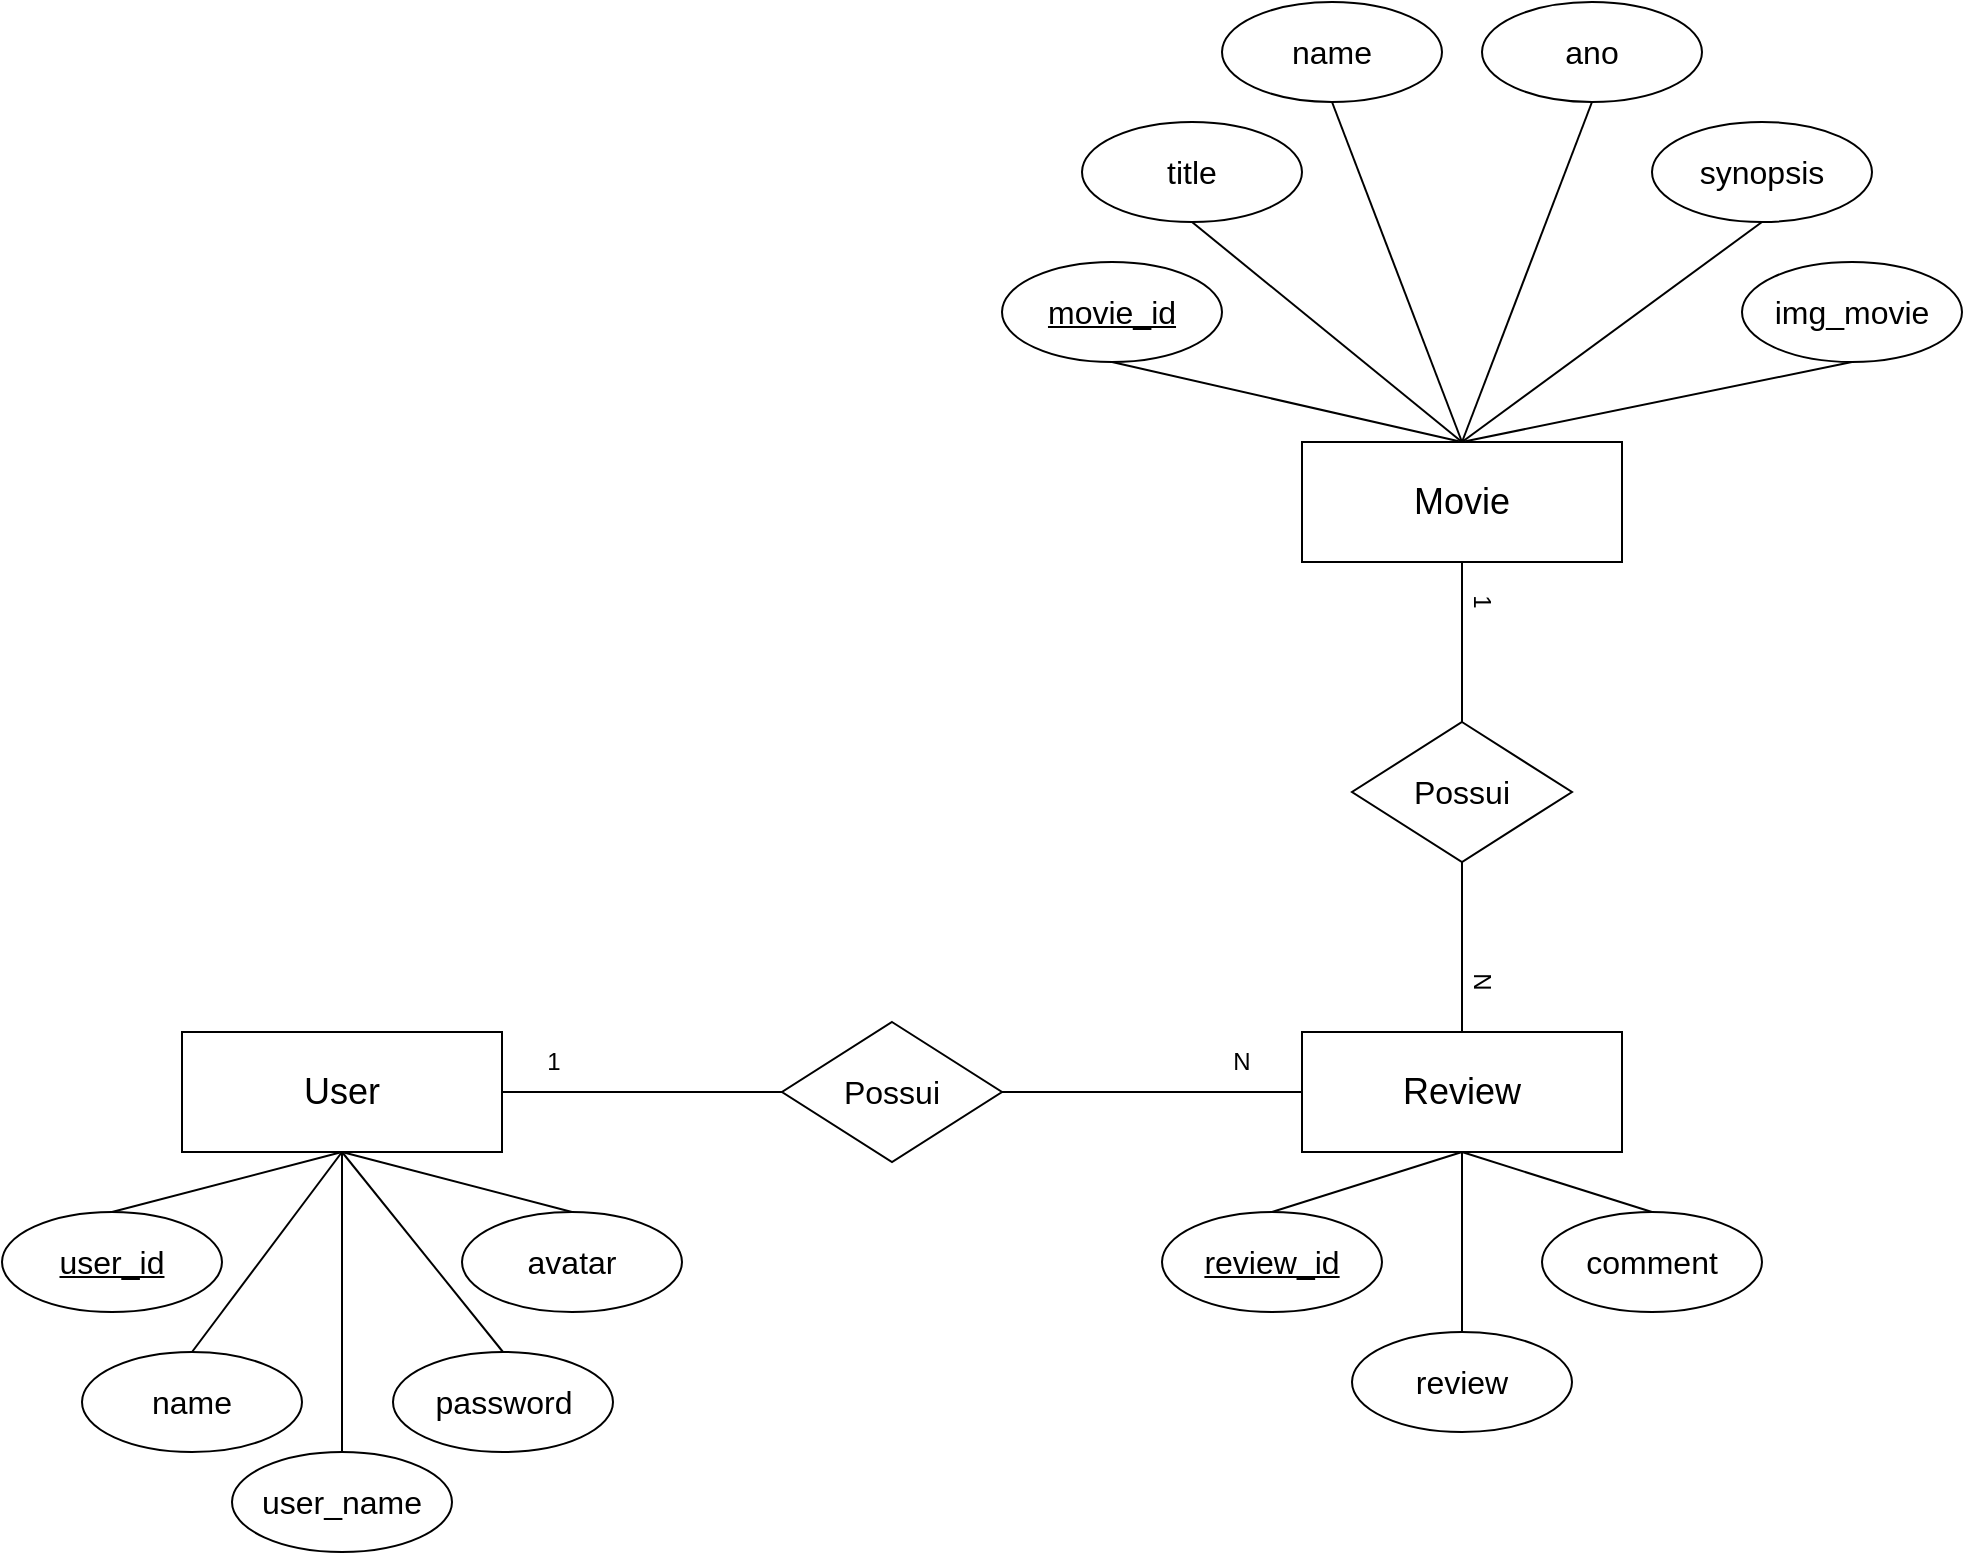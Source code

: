<mxfile version="23.1.3" type="device">
  <diagram id="Y38_nJo1P7cjdDCQHdgo" name="Página-1">
    <mxGraphModel dx="1114" dy="1769" grid="1" gridSize="10" guides="1" tooltips="1" connect="1" arrows="1" fold="1" page="1" pageScale="1" pageWidth="827" pageHeight="1169" math="0" shadow="0">
      <root>
        <mxCell id="0" />
        <mxCell id="1" parent="0" />
        <mxCell id="OMGasGMETHVN865JoTGu-13" style="rounded=0;orthogonalLoop=1;jettySize=auto;html=1;exitX=0.5;exitY=1;exitDx=0;exitDy=0;entryX=0.5;entryY=0;entryDx=0;entryDy=0;endArrow=none;endFill=0;" parent="1" source="OMGasGMETHVN865JoTGu-1" target="OMGasGMETHVN865JoTGu-7" edge="1">
          <mxGeometry relative="1" as="geometry" />
        </mxCell>
        <mxCell id="OMGasGMETHVN865JoTGu-14" style="rounded=0;orthogonalLoop=1;jettySize=auto;html=1;exitX=0.5;exitY=1;exitDx=0;exitDy=0;entryX=0.5;entryY=0;entryDx=0;entryDy=0;endArrow=none;endFill=0;" parent="1" source="OMGasGMETHVN865JoTGu-1" target="OMGasGMETHVN865JoTGu-3" edge="1">
          <mxGeometry relative="1" as="geometry" />
        </mxCell>
        <mxCell id="OMGasGMETHVN865JoTGu-16" style="rounded=0;orthogonalLoop=1;jettySize=auto;html=1;exitX=0.5;exitY=1;exitDx=0;exitDy=0;entryX=0.5;entryY=0;entryDx=0;entryDy=0;endArrow=none;endFill=0;" parent="1" source="OMGasGMETHVN865JoTGu-1" target="OMGasGMETHVN865JoTGu-11" edge="1">
          <mxGeometry relative="1" as="geometry" />
        </mxCell>
        <mxCell id="OMGasGMETHVN865JoTGu-19" style="rounded=0;orthogonalLoop=1;jettySize=auto;html=1;exitX=0.5;exitY=1;exitDx=0;exitDy=0;entryX=0.5;entryY=0;entryDx=0;entryDy=0;endArrow=none;endFill=0;" parent="1" source="OMGasGMETHVN865JoTGu-1" target="OMGasGMETHVN865JoTGu-9" edge="1">
          <mxGeometry relative="1" as="geometry" />
        </mxCell>
        <mxCell id="OMGasGMETHVN865JoTGu-20" style="rounded=0;orthogonalLoop=1;jettySize=auto;html=1;exitX=0.5;exitY=1;exitDx=0;exitDy=0;entryX=0.5;entryY=0;entryDx=0;entryDy=0;endArrow=none;endFill=0;" parent="1" source="OMGasGMETHVN865JoTGu-1" target="OMGasGMETHVN865JoTGu-5" edge="1">
          <mxGeometry relative="1" as="geometry" />
        </mxCell>
        <mxCell id="OMGasGMETHVN865JoTGu-1" value="" style="rounded=0;whiteSpace=wrap;html=1;" parent="1" vertex="1">
          <mxGeometry x="120" y="295" width="160" height="60" as="geometry" />
        </mxCell>
        <mxCell id="OMGasGMETHVN865JoTGu-2" value="&lt;font style=&quot;font-size: 18px;&quot;&gt;User&lt;br&gt;&lt;/font&gt;" style="text;html=1;strokeColor=none;fillColor=none;align=center;verticalAlign=middle;whiteSpace=wrap;rounded=0;" parent="1" vertex="1">
          <mxGeometry x="150" y="310" width="100" height="30" as="geometry" />
        </mxCell>
        <mxCell id="OMGasGMETHVN865JoTGu-3" value="" style="ellipse;whiteSpace=wrap;html=1;" parent="1" vertex="1">
          <mxGeometry x="30" y="385" width="110" height="50" as="geometry" />
        </mxCell>
        <mxCell id="OMGasGMETHVN865JoTGu-4" value="user_id" style="text;html=1;strokeColor=none;fillColor=none;align=center;verticalAlign=middle;whiteSpace=wrap;rounded=0;strokeWidth=2;fontSize=16;fontStyle=4" parent="1" vertex="1">
          <mxGeometry x="55" y="395" width="60" height="30" as="geometry" />
        </mxCell>
        <mxCell id="OMGasGMETHVN865JoTGu-5" value="" style="ellipse;whiteSpace=wrap;html=1;" parent="1" vertex="1">
          <mxGeometry x="70" y="455" width="110" height="50" as="geometry" />
        </mxCell>
        <mxCell id="OMGasGMETHVN865JoTGu-6" value="name" style="text;html=1;strokeColor=none;fillColor=none;align=center;verticalAlign=middle;whiteSpace=wrap;rounded=0;strokeWidth=2;fontSize=16;" parent="1" vertex="1">
          <mxGeometry x="95" y="465" width="60" height="30" as="geometry" />
        </mxCell>
        <mxCell id="OMGasGMETHVN865JoTGu-7" value="" style="ellipse;whiteSpace=wrap;html=1;" parent="1" vertex="1">
          <mxGeometry x="145" y="505" width="110" height="50" as="geometry" />
        </mxCell>
        <mxCell id="OMGasGMETHVN865JoTGu-8" value="user_name" style="text;html=1;strokeColor=none;fillColor=none;align=center;verticalAlign=middle;whiteSpace=wrap;rounded=0;strokeWidth=2;fontSize=16;" parent="1" vertex="1">
          <mxGeometry x="170" y="515" width="60" height="30" as="geometry" />
        </mxCell>
        <mxCell id="OMGasGMETHVN865JoTGu-9" value="" style="ellipse;whiteSpace=wrap;html=1;" parent="1" vertex="1">
          <mxGeometry x="225.5" y="455" width="110" height="50" as="geometry" />
        </mxCell>
        <mxCell id="OMGasGMETHVN865JoTGu-10" value="password" style="text;html=1;strokeColor=none;fillColor=none;align=center;verticalAlign=middle;whiteSpace=wrap;rounded=0;strokeWidth=2;fontSize=16;" parent="1" vertex="1">
          <mxGeometry x="250.5" y="465" width="60" height="30" as="geometry" />
        </mxCell>
        <mxCell id="OMGasGMETHVN865JoTGu-11" value="" style="ellipse;whiteSpace=wrap;html=1;" parent="1" vertex="1">
          <mxGeometry x="260" y="385" width="110" height="50" as="geometry" />
        </mxCell>
        <mxCell id="OMGasGMETHVN865JoTGu-12" value="avatar" style="text;html=1;strokeColor=none;fillColor=none;align=center;verticalAlign=middle;whiteSpace=wrap;rounded=0;strokeWidth=2;fontSize=16;" parent="1" vertex="1">
          <mxGeometry x="285" y="395" width="60" height="30" as="geometry" />
        </mxCell>
        <mxCell id="OMGasGMETHVN865JoTGu-21" style="rounded=0;orthogonalLoop=1;jettySize=auto;html=1;exitX=0.5;exitY=1;exitDx=0;exitDy=0;entryX=0.5;entryY=0;entryDx=0;entryDy=0;endArrow=none;endFill=0;" parent="1" source="OMGasGMETHVN865JoTGu-26" target="OMGasGMETHVN865JoTGu-32" edge="1">
          <mxGeometry relative="1" as="geometry" />
        </mxCell>
        <mxCell id="OMGasGMETHVN865JoTGu-22" style="rounded=0;orthogonalLoop=1;jettySize=auto;html=1;exitX=0.5;exitY=1;exitDx=0;exitDy=0;entryX=0.5;entryY=0;entryDx=0;entryDy=0;endArrow=none;endFill=0;" parent="1" source="OMGasGMETHVN865JoTGu-26" target="OMGasGMETHVN865JoTGu-28" edge="1">
          <mxGeometry relative="1" as="geometry" />
        </mxCell>
        <mxCell id="OMGasGMETHVN865JoTGu-25" style="rounded=0;orthogonalLoop=1;jettySize=auto;html=1;exitX=0.5;exitY=1;exitDx=0;exitDy=0;entryX=0.5;entryY=0;entryDx=0;entryDy=0;endArrow=none;endFill=0;" parent="1" source="OMGasGMETHVN865JoTGu-26" target="OMGasGMETHVN865JoTGu-30" edge="1">
          <mxGeometry relative="1" as="geometry" />
        </mxCell>
        <mxCell id="OMGasGMETHVN865JoTGu-26" value="" style="rounded=0;whiteSpace=wrap;html=1;" parent="1" vertex="1">
          <mxGeometry x="680" y="295" width="160" height="60" as="geometry" />
        </mxCell>
        <mxCell id="OMGasGMETHVN865JoTGu-27" value="&lt;font style=&quot;font-size: 18px;&quot;&gt;Review&lt;br&gt;&lt;/font&gt;" style="text;html=1;strokeColor=none;fillColor=none;align=center;verticalAlign=middle;whiteSpace=wrap;rounded=0;" parent="1" vertex="1">
          <mxGeometry x="710" y="310" width="100" height="30" as="geometry" />
        </mxCell>
        <mxCell id="OMGasGMETHVN865JoTGu-28" value="" style="ellipse;whiteSpace=wrap;html=1;" parent="1" vertex="1">
          <mxGeometry x="610" y="385" width="110" height="50" as="geometry" />
        </mxCell>
        <mxCell id="OMGasGMETHVN865JoTGu-29" value="review_id" style="text;html=1;strokeColor=none;fillColor=none;align=center;verticalAlign=middle;whiteSpace=wrap;rounded=0;strokeWidth=2;fontSize=16;fontStyle=4" parent="1" vertex="1">
          <mxGeometry x="635" y="395" width="60" height="30" as="geometry" />
        </mxCell>
        <mxCell id="OMGasGMETHVN865JoTGu-30" value="" style="ellipse;whiteSpace=wrap;html=1;" parent="1" vertex="1">
          <mxGeometry x="705" y="445" width="110" height="50" as="geometry" />
        </mxCell>
        <mxCell id="OMGasGMETHVN865JoTGu-31" value="review" style="text;html=1;strokeColor=none;fillColor=none;align=center;verticalAlign=middle;whiteSpace=wrap;rounded=0;strokeWidth=2;fontSize=16;" parent="1" vertex="1">
          <mxGeometry x="730" y="455" width="60" height="30" as="geometry" />
        </mxCell>
        <mxCell id="OMGasGMETHVN865JoTGu-32" value="" style="ellipse;whiteSpace=wrap;html=1;" parent="1" vertex="1">
          <mxGeometry x="800" y="385" width="110" height="50" as="geometry" />
        </mxCell>
        <mxCell id="OMGasGMETHVN865JoTGu-33" value="comment" style="text;html=1;strokeColor=none;fillColor=none;align=center;verticalAlign=middle;whiteSpace=wrap;rounded=0;strokeWidth=2;fontSize=16;" parent="1" vertex="1">
          <mxGeometry x="825" y="395" width="60" height="30" as="geometry" />
        </mxCell>
        <mxCell id="OMGasGMETHVN865JoTGu-39" style="rounded=0;orthogonalLoop=1;jettySize=auto;html=1;exitX=1;exitY=0.5;exitDx=0;exitDy=0;entryX=0;entryY=0.5;entryDx=0;entryDy=0;endArrow=none;endFill=0;" parent="1" source="OMGasGMETHVN865JoTGu-38" target="OMGasGMETHVN865JoTGu-26" edge="1">
          <mxGeometry relative="1" as="geometry" />
        </mxCell>
        <mxCell id="OMGasGMETHVN865JoTGu-40" style="rounded=0;orthogonalLoop=1;jettySize=auto;html=1;exitX=0;exitY=0.5;exitDx=0;exitDy=0;entryX=1;entryY=0.5;entryDx=0;entryDy=0;endArrow=none;endFill=0;" parent="1" source="OMGasGMETHVN865JoTGu-38" target="OMGasGMETHVN865JoTGu-1" edge="1">
          <mxGeometry relative="1" as="geometry" />
        </mxCell>
        <mxCell id="OMGasGMETHVN865JoTGu-38" value="" style="rhombus;whiteSpace=wrap;html=1;" parent="1" vertex="1">
          <mxGeometry x="420" y="290" width="110" height="70" as="geometry" />
        </mxCell>
        <mxCell id="OMGasGMETHVN865JoTGu-41" value="&lt;font style=&quot;font-size: 16px;&quot;&gt;Possui&lt;/font&gt;" style="text;html=1;strokeColor=none;fillColor=none;align=center;verticalAlign=middle;whiteSpace=wrap;rounded=0;" parent="1" vertex="1">
          <mxGeometry x="445" y="310" width="60" height="30" as="geometry" />
        </mxCell>
        <mxCell id="OMGasGMETHVN865JoTGu-61" style="rounded=0;orthogonalLoop=1;jettySize=auto;html=1;exitX=0.5;exitY=1;exitDx=0;exitDy=0;entryX=0.5;entryY=0;entryDx=0;entryDy=0;endArrow=none;endFill=0;" parent="1" source="OMGasGMETHVN865JoTGu-47" target="OMGasGMETHVN865JoTGu-59" edge="1">
          <mxGeometry relative="1" as="geometry" />
        </mxCell>
        <mxCell id="OMGasGMETHVN865JoTGu-75" style="rounded=0;orthogonalLoop=1;jettySize=auto;html=1;exitX=0.5;exitY=0;exitDx=0;exitDy=0;entryX=0.5;entryY=1;entryDx=0;entryDy=0;endArrow=none;endFill=0;" parent="1" source="OMGasGMETHVN865JoTGu-47" target="OMGasGMETHVN865JoTGu-73" edge="1">
          <mxGeometry relative="1" as="geometry" />
        </mxCell>
        <mxCell id="OMGasGMETHVN865JoTGu-47" value="" style="rounded=0;whiteSpace=wrap;html=1;" parent="1" vertex="1">
          <mxGeometry x="680" width="160" height="60" as="geometry" />
        </mxCell>
        <mxCell id="OMGasGMETHVN865JoTGu-48" value="&lt;font style=&quot;font-size: 18px;&quot;&gt;Movie&lt;br&gt;&lt;/font&gt;" style="text;html=1;strokeColor=none;fillColor=none;align=center;verticalAlign=middle;whiteSpace=wrap;rounded=0;" parent="1" vertex="1">
          <mxGeometry x="710" y="15" width="100" height="30" as="geometry" />
        </mxCell>
        <mxCell id="OMGasGMETHVN865JoTGu-62" style="rounded=0;orthogonalLoop=1;jettySize=auto;html=1;exitX=0.5;exitY=1;exitDx=0;exitDy=0;entryX=0.5;entryY=0;entryDx=0;entryDy=0;endArrow=none;endFill=0;" parent="1" source="OMGasGMETHVN865JoTGu-59" target="OMGasGMETHVN865JoTGu-26" edge="1">
          <mxGeometry relative="1" as="geometry" />
        </mxCell>
        <mxCell id="OMGasGMETHVN865JoTGu-59" value="" style="rhombus;whiteSpace=wrap;html=1;" parent="1" vertex="1">
          <mxGeometry x="705" y="140" width="110" height="70" as="geometry" />
        </mxCell>
        <mxCell id="OMGasGMETHVN865JoTGu-60" value="&lt;font style=&quot;font-size: 16px;&quot;&gt;Possui&lt;/font&gt;" style="text;html=1;strokeColor=none;fillColor=none;align=center;verticalAlign=middle;whiteSpace=wrap;rounded=0;" parent="1" vertex="1">
          <mxGeometry x="730" y="160" width="60" height="30" as="geometry" />
        </mxCell>
        <mxCell id="OMGasGMETHVN865JoTGu-80" style="rounded=0;orthogonalLoop=1;jettySize=auto;html=1;exitX=0.5;exitY=1;exitDx=0;exitDy=0;entryX=0.5;entryY=0;entryDx=0;entryDy=0;endArrow=none;endFill=0;" parent="1" source="OMGasGMETHVN865JoTGu-63" target="OMGasGMETHVN865JoTGu-47" edge="1">
          <mxGeometry relative="1" as="geometry" />
        </mxCell>
        <mxCell id="OMGasGMETHVN865JoTGu-63" value="" style="ellipse;whiteSpace=wrap;html=1;" parent="1" vertex="1">
          <mxGeometry x="530" y="-90" width="110" height="50" as="geometry" />
        </mxCell>
        <mxCell id="OMGasGMETHVN865JoTGu-64" value="movie_id" style="text;html=1;strokeColor=none;fillColor=none;align=center;verticalAlign=middle;whiteSpace=wrap;rounded=0;strokeWidth=2;fontSize=16;fontStyle=4" parent="1" vertex="1">
          <mxGeometry x="555" y="-80" width="60" height="30" as="geometry" />
        </mxCell>
        <mxCell id="OMGasGMETHVN865JoTGu-65" value="" style="ellipse;whiteSpace=wrap;html=1;" parent="1" vertex="1">
          <mxGeometry x="570" y="-160" width="110" height="50" as="geometry" />
        </mxCell>
        <mxCell id="OMGasGMETHVN865JoTGu-66" value="title" style="text;html=1;strokeColor=none;fillColor=none;align=center;verticalAlign=middle;whiteSpace=wrap;rounded=0;strokeWidth=2;fontSize=16;fontStyle=0" parent="1" vertex="1">
          <mxGeometry x="595" y="-150" width="60" height="30" as="geometry" />
        </mxCell>
        <mxCell id="OMGasGMETHVN865JoTGu-67" value="" style="ellipse;whiteSpace=wrap;html=1;" parent="1" vertex="1">
          <mxGeometry x="640" y="-220" width="110" height="50" as="geometry" />
        </mxCell>
        <mxCell id="OMGasGMETHVN865JoTGu-68" value="name" style="text;html=1;strokeColor=none;fillColor=none;align=center;verticalAlign=middle;whiteSpace=wrap;rounded=0;strokeWidth=2;fontSize=16;fontStyle=0" parent="1" vertex="1">
          <mxGeometry x="665" y="-210" width="60" height="30" as="geometry" />
        </mxCell>
        <mxCell id="OMGasGMETHVN865JoTGu-69" value="" style="ellipse;whiteSpace=wrap;html=1;" parent="1" vertex="1">
          <mxGeometry x="770" y="-220" width="110" height="50" as="geometry" />
        </mxCell>
        <mxCell id="OMGasGMETHVN865JoTGu-70" value="ano" style="text;html=1;strokeColor=none;fillColor=none;align=center;verticalAlign=middle;whiteSpace=wrap;rounded=0;strokeWidth=2;fontSize=16;fontStyle=0" parent="1" vertex="1">
          <mxGeometry x="795" y="-210" width="60" height="30" as="geometry" />
        </mxCell>
        <mxCell id="OMGasGMETHVN865JoTGu-71" value="" style="ellipse;whiteSpace=wrap;html=1;" parent="1" vertex="1">
          <mxGeometry x="855" y="-160" width="110" height="50" as="geometry" />
        </mxCell>
        <mxCell id="OMGasGMETHVN865JoTGu-72" value="synopsis" style="text;html=1;strokeColor=none;fillColor=none;align=center;verticalAlign=middle;whiteSpace=wrap;rounded=0;strokeWidth=2;fontSize=16;fontStyle=0" parent="1" vertex="1">
          <mxGeometry x="880" y="-150" width="60" height="30" as="geometry" />
        </mxCell>
        <mxCell id="OMGasGMETHVN865JoTGu-73" value="" style="ellipse;whiteSpace=wrap;html=1;" parent="1" vertex="1">
          <mxGeometry x="900" y="-90" width="110" height="50" as="geometry" />
        </mxCell>
        <mxCell id="OMGasGMETHVN865JoTGu-74" value="img_movie" style="text;html=1;strokeColor=none;fillColor=none;align=center;verticalAlign=middle;whiteSpace=wrap;rounded=0;strokeWidth=2;fontSize=16;fontStyle=0" parent="1" vertex="1">
          <mxGeometry x="925" y="-80" width="60" height="30" as="geometry" />
        </mxCell>
        <mxCell id="OMGasGMETHVN865JoTGu-76" style="rounded=0;orthogonalLoop=1;jettySize=auto;html=1;exitX=0.5;exitY=0;exitDx=0;exitDy=0;entryX=0.5;entryY=1;entryDx=0;entryDy=0;endArrow=none;endFill=0;" parent="1" source="OMGasGMETHVN865JoTGu-47" target="OMGasGMETHVN865JoTGu-71" edge="1">
          <mxGeometry relative="1" as="geometry">
            <mxPoint x="770" y="10" as="sourcePoint" />
            <mxPoint x="965" y="-30" as="targetPoint" />
          </mxGeometry>
        </mxCell>
        <mxCell id="OMGasGMETHVN865JoTGu-77" style="rounded=0;orthogonalLoop=1;jettySize=auto;html=1;exitX=0.5;exitY=0;exitDx=0;exitDy=0;entryX=0.5;entryY=1;entryDx=0;entryDy=0;endArrow=none;endFill=0;" parent="1" source="OMGasGMETHVN865JoTGu-47" target="OMGasGMETHVN865JoTGu-69" edge="1">
          <mxGeometry relative="1" as="geometry">
            <mxPoint x="780" y="20" as="sourcePoint" />
            <mxPoint x="975" y="-20" as="targetPoint" />
          </mxGeometry>
        </mxCell>
        <mxCell id="OMGasGMETHVN865JoTGu-78" style="rounded=0;orthogonalLoop=1;jettySize=auto;html=1;entryX=0.5;entryY=1;entryDx=0;entryDy=0;endArrow=none;endFill=0;exitX=0.5;exitY=0;exitDx=0;exitDy=0;" parent="1" source="OMGasGMETHVN865JoTGu-47" target="OMGasGMETHVN865JoTGu-67" edge="1">
          <mxGeometry relative="1" as="geometry">
            <mxPoint x="770" y="-10" as="sourcePoint" />
            <mxPoint x="835" y="-160" as="targetPoint" />
          </mxGeometry>
        </mxCell>
        <mxCell id="OMGasGMETHVN865JoTGu-79" style="rounded=0;orthogonalLoop=1;jettySize=auto;html=1;entryX=0.5;entryY=1;entryDx=0;entryDy=0;endArrow=none;endFill=0;" parent="1" target="OMGasGMETHVN865JoTGu-65" edge="1">
          <mxGeometry relative="1" as="geometry">
            <mxPoint x="760" as="sourcePoint" />
            <mxPoint x="705" y="-160" as="targetPoint" />
          </mxGeometry>
        </mxCell>
        <mxCell id="tV6j3YC8ffKMug3UoUdK-1" value="1" style="text;html=1;align=center;verticalAlign=middle;whiteSpace=wrap;rounded=0;" vertex="1" parent="1">
          <mxGeometry x="275.5" y="295" width="60" height="30" as="geometry" />
        </mxCell>
        <mxCell id="tV6j3YC8ffKMug3UoUdK-2" value="N" style="text;html=1;align=center;verticalAlign=middle;whiteSpace=wrap;rounded=0;" vertex="1" parent="1">
          <mxGeometry x="620" y="295" width="60" height="30" as="geometry" />
        </mxCell>
        <mxCell id="tV6j3YC8ffKMug3UoUdK-3" value="1" style="text;html=1;align=center;verticalAlign=middle;whiteSpace=wrap;rounded=0;rotation=90;" vertex="1" parent="1">
          <mxGeometry x="750" y="70" width="40" height="20" as="geometry" />
        </mxCell>
        <mxCell id="tV6j3YC8ffKMug3UoUdK-4" value="N" style="text;html=1;align=center;verticalAlign=middle;whiteSpace=wrap;rounded=0;rotation=90;" vertex="1" parent="1">
          <mxGeometry x="750" y="260" width="40" height="20" as="geometry" />
        </mxCell>
      </root>
    </mxGraphModel>
  </diagram>
</mxfile>
